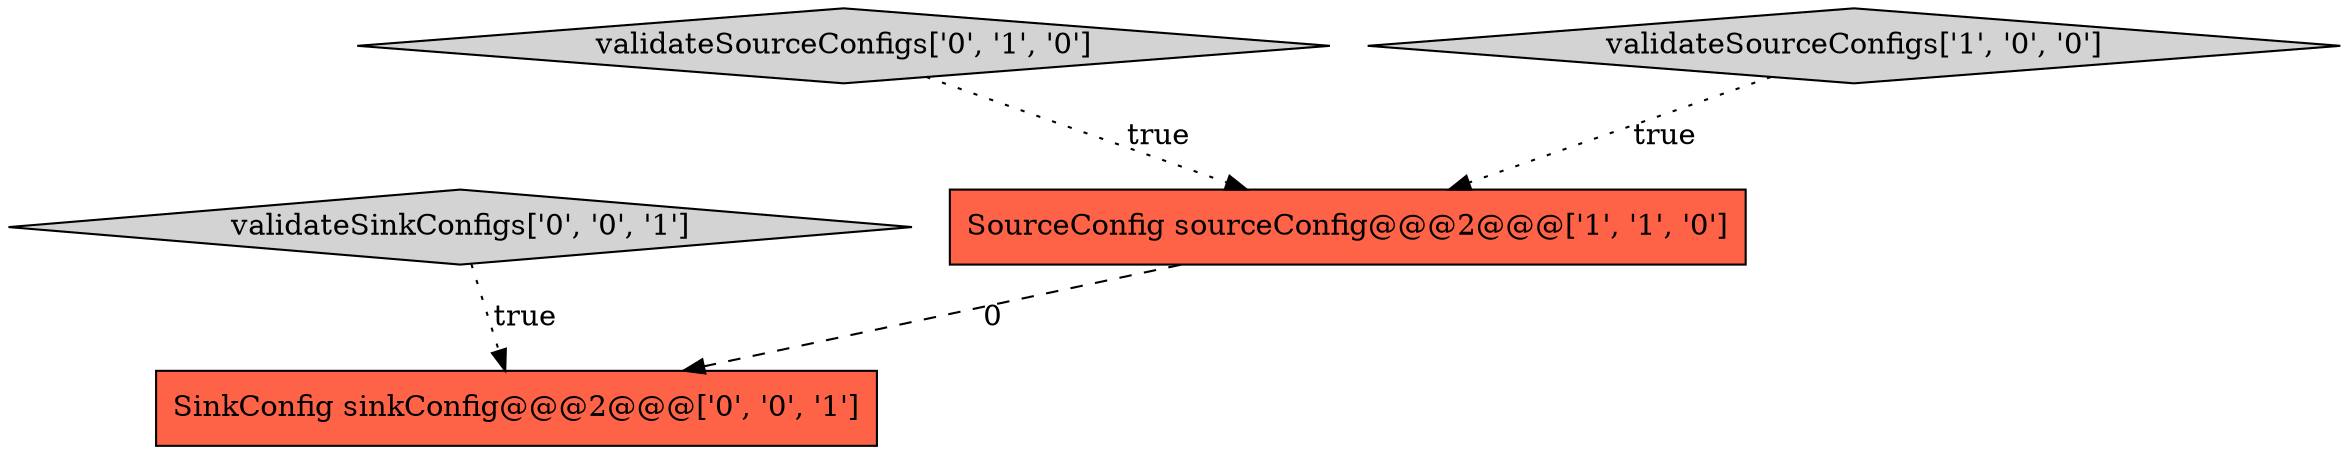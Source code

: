 digraph {
0 [style = filled, label = "SourceConfig sourceConfig@@@2@@@['1', '1', '0']", fillcolor = tomato, shape = box image = "AAA0AAABBB1BBB"];
4 [style = filled, label = "SinkConfig sinkConfig@@@2@@@['0', '0', '1']", fillcolor = tomato, shape = box image = "AAA0AAABBB3BBB"];
3 [style = filled, label = "validateSinkConfigs['0', '0', '1']", fillcolor = lightgray, shape = diamond image = "AAA0AAABBB3BBB"];
2 [style = filled, label = "validateSourceConfigs['0', '1', '0']", fillcolor = lightgray, shape = diamond image = "AAA0AAABBB2BBB"];
1 [style = filled, label = "validateSourceConfigs['1', '0', '0']", fillcolor = lightgray, shape = diamond image = "AAA0AAABBB1BBB"];
2->0 [style = dotted, label="true"];
0->4 [style = dashed, label="0"];
3->4 [style = dotted, label="true"];
1->0 [style = dotted, label="true"];
}
